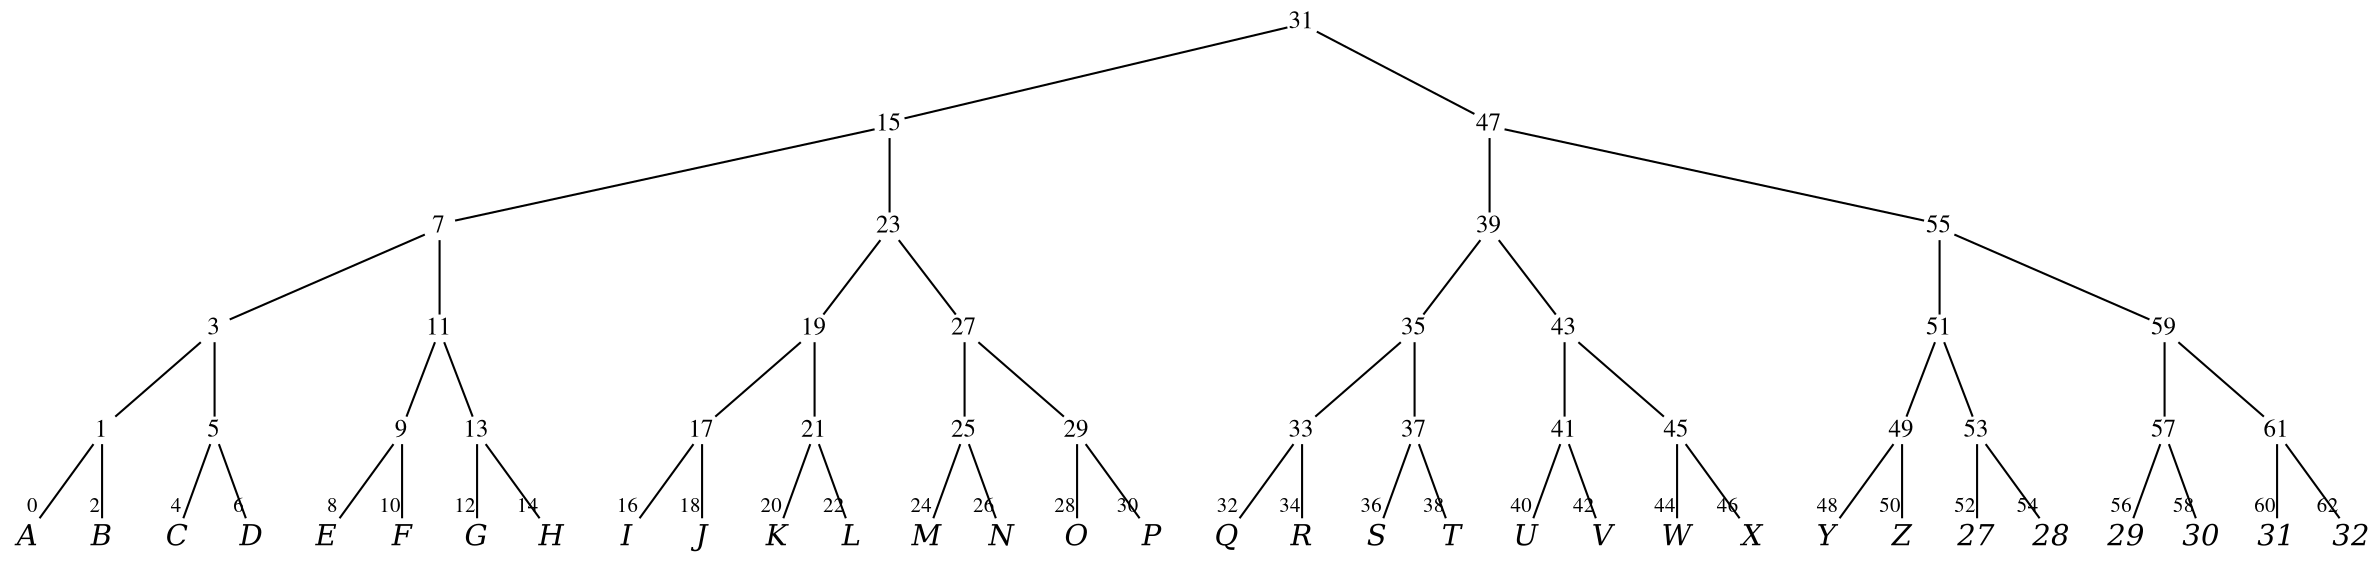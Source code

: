 
digraph vtree {

overlap=false

n31 [label="31",fontname="Times",shape="plaintext",fontsize=12,fixedsize=true,width=.2,height=.18]; 
n15 [label="15",fontname="Times",shape="plaintext",fontsize=12,fixedsize=true,width=.2,height=.18]; 
n7 [label="7",fontname="Times",shape="plaintext",fontsize=12,fixedsize=true,width=.2,height=.18]; 
n3 [label="3",fontname="Times",shape="plaintext",fontsize=12,fixedsize=true,width=.2,height=.18]; 
n1 [label="1",fontname="Times",shape="plaintext",fontsize=12,fixedsize=true,width=.2,height=.18]; 
n0 [label="A",fontname="Times-Italic",fontsize=14,shape="plaintext",fixedsize=true,width=.25,height=.25]; 
n2 [label="B",fontname="Times-Italic",fontsize=14,shape="plaintext",fixedsize=true,width=.25,height=.25]; 
n5 [label="5",fontname="Times",shape="plaintext",fontsize=12,fixedsize=true,width=.2,height=.18]; 
n4 [label="C",fontname="Times-Italic",fontsize=14,shape="plaintext",fixedsize=true,width=.25,height=.25]; 
n6 [label="D",fontname="Times-Italic",fontsize=14,shape="plaintext",fixedsize=true,width=.25,height=.25]; 
n11 [label="11",fontname="Times",shape="plaintext",fontsize=12,fixedsize=true,width=.2,height=.18]; 
n9 [label="9",fontname="Times",shape="plaintext",fontsize=12,fixedsize=true,width=.2,height=.18]; 
n8 [label="E",fontname="Times-Italic",fontsize=14,shape="plaintext",fixedsize=true,width=.25,height=.25]; 
n10 [label="F",fontname="Times-Italic",fontsize=14,shape="plaintext",fixedsize=true,width=.25,height=.25]; 
n13 [label="13",fontname="Times",shape="plaintext",fontsize=12,fixedsize=true,width=.2,height=.18]; 
n12 [label="G",fontname="Times-Italic",fontsize=14,shape="plaintext",fixedsize=true,width=.25,height=.25]; 
n14 [label="H",fontname="Times-Italic",fontsize=14,shape="plaintext",fixedsize=true,width=.25,height=.25]; 
n23 [label="23",fontname="Times",shape="plaintext",fontsize=12,fixedsize=true,width=.2,height=.18]; 
n19 [label="19",fontname="Times",shape="plaintext",fontsize=12,fixedsize=true,width=.2,height=.18]; 
n17 [label="17",fontname="Times",shape="plaintext",fontsize=12,fixedsize=true,width=.2,height=.18]; 
n16 [label="I",fontname="Times-Italic",fontsize=14,shape="plaintext",fixedsize=true,width=.25,height=.25]; 
n18 [label="J",fontname="Times-Italic",fontsize=14,shape="plaintext",fixedsize=true,width=.25,height=.25]; 
n21 [label="21",fontname="Times",shape="plaintext",fontsize=12,fixedsize=true,width=.2,height=.18]; 
n20 [label="K",fontname="Times-Italic",fontsize=14,shape="plaintext",fixedsize=true,width=.25,height=.25]; 
n22 [label="L",fontname="Times-Italic",fontsize=14,shape="plaintext",fixedsize=true,width=.25,height=.25]; 
n27 [label="27",fontname="Times",shape="plaintext",fontsize=12,fixedsize=true,width=.2,height=.18]; 
n25 [label="25",fontname="Times",shape="plaintext",fontsize=12,fixedsize=true,width=.2,height=.18]; 
n24 [label="M",fontname="Times-Italic",fontsize=14,shape="plaintext",fixedsize=true,width=.25,height=.25]; 
n26 [label="N",fontname="Times-Italic",fontsize=14,shape="plaintext",fixedsize=true,width=.25,height=.25]; 
n29 [label="29",fontname="Times",shape="plaintext",fontsize=12,fixedsize=true,width=.2,height=.18]; 
n28 [label="O",fontname="Times-Italic",fontsize=14,shape="plaintext",fixedsize=true,width=.25,height=.25]; 
n30 [label="P",fontname="Times-Italic",fontsize=14,shape="plaintext",fixedsize=true,width=.25,height=.25]; 
n47 [label="47",fontname="Times",shape="plaintext",fontsize=12,fixedsize=true,width=.2,height=.18]; 
n39 [label="39",fontname="Times",shape="plaintext",fontsize=12,fixedsize=true,width=.2,height=.18]; 
n35 [label="35",fontname="Times",shape="plaintext",fontsize=12,fixedsize=true,width=.2,height=.18]; 
n33 [label="33",fontname="Times",shape="plaintext",fontsize=12,fixedsize=true,width=.2,height=.18]; 
n32 [label="Q",fontname="Times-Italic",fontsize=14,shape="plaintext",fixedsize=true,width=.25,height=.25]; 
n34 [label="R",fontname="Times-Italic",fontsize=14,shape="plaintext",fixedsize=true,width=.25,height=.25]; 
n37 [label="37",fontname="Times",shape="plaintext",fontsize=12,fixedsize=true,width=.2,height=.18]; 
n36 [label="S",fontname="Times-Italic",fontsize=14,shape="plaintext",fixedsize=true,width=.25,height=.25]; 
n38 [label="T",fontname="Times-Italic",fontsize=14,shape="plaintext",fixedsize=true,width=.25,height=.25]; 
n43 [label="43",fontname="Times",shape="plaintext",fontsize=12,fixedsize=true,width=.2,height=.18]; 
n41 [label="41",fontname="Times",shape="plaintext",fontsize=12,fixedsize=true,width=.2,height=.18]; 
n40 [label="U",fontname="Times-Italic",fontsize=14,shape="plaintext",fixedsize=true,width=.25,height=.25]; 
n42 [label="V",fontname="Times-Italic",fontsize=14,shape="plaintext",fixedsize=true,width=.25,height=.25]; 
n45 [label="45",fontname="Times",shape="plaintext",fontsize=12,fixedsize=true,width=.2,height=.18]; 
n44 [label="W",fontname="Times-Italic",fontsize=14,shape="plaintext",fixedsize=true,width=.25,height=.25]; 
n46 [label="X",fontname="Times-Italic",fontsize=14,shape="plaintext",fixedsize=true,width=.25,height=.25]; 
n55 [label="55",fontname="Times",shape="plaintext",fontsize=12,fixedsize=true,width=.2,height=.18]; 
n51 [label="51",fontname="Times",shape="plaintext",fontsize=12,fixedsize=true,width=.2,height=.18]; 
n49 [label="49",fontname="Times",shape="plaintext",fontsize=12,fixedsize=true,width=.2,height=.18]; 
n48 [label="Y",fontname="Times-Italic",fontsize=14,shape="plaintext",fixedsize=true,width=.25,height=.25]; 
n50 [label="Z",fontname="Times-Italic",fontsize=14,shape="plaintext",fixedsize=true,width=.25,height=.25]; 
n53 [label="53",fontname="Times",shape="plaintext",fontsize=12,fixedsize=true,width=.2,height=.18]; 
n52 [label="27",fontname="Times-Italic",fontsize=14,shape="plaintext",fixedsize=true,width=.25,height=.25]; 
n54 [label="28",fontname="Times-Italic",fontsize=14,shape="plaintext",fixedsize=true,width=.25,height=.25]; 
n59 [label="59",fontname="Times",shape="plaintext",fontsize=12,fixedsize=true,width=.2,height=.18]; 
n57 [label="57",fontname="Times",shape="plaintext",fontsize=12,fixedsize=true,width=.2,height=.18]; 
n56 [label="29",fontname="Times-Italic",fontsize=14,shape="plaintext",fixedsize=true,width=.25,height=.25]; 
n58 [label="30",fontname="Times-Italic",fontsize=14,shape="plaintext",fixedsize=true,width=.25,height=.25]; 
n61 [label="61",fontname="Times",shape="plaintext",fontsize=12,fixedsize=true,width=.2,height=.18]; 
n60 [label="31",fontname="Times-Italic",fontsize=14,shape="plaintext",fixedsize=true,width=.25,height=.25]; 
n62 [label="32",fontname="Times-Italic",fontsize=14,shape="plaintext",fixedsize=true,width=.25,height=.25]; 
n31->n15 [arrowhead=none];
n15->n7 [arrowhead=none];
n7->n3 [arrowhead=none];
n3->n1 [arrowhead=none];
n1->n0 [headclip=true,arrowhead=none,headlabel="0",labelfontname="Times",labelfontsize=10];
n1->n2 [headclip=true,arrowhead=none,headlabel="2",labelfontname="Times",labelfontsize=10];
n3->n5 [arrowhead=none];
n5->n4 [headclip=true,arrowhead=none,headlabel="4",labelfontname="Times",labelfontsize=10];
n5->n6 [headclip=true,arrowhead=none,headlabel="6",labelfontname="Times",labelfontsize=10];
n7->n11 [arrowhead=none];
n11->n9 [arrowhead=none];
n9->n8 [headclip=true,arrowhead=none,headlabel="8",labelfontname="Times",labelfontsize=10];
n9->n10 [headclip=true,arrowhead=none,headlabel="10",labelfontname="Times",labelfontsize=10];
n11->n13 [arrowhead=none];
n13->n12 [headclip=true,arrowhead=none,headlabel="12",labelfontname="Times",labelfontsize=10];
n13->n14 [headclip=true,arrowhead=none,headlabel="14",labelfontname="Times",labelfontsize=10];
n15->n23 [arrowhead=none];
n23->n19 [arrowhead=none];
n19->n17 [arrowhead=none];
n17->n16 [headclip=true,arrowhead=none,headlabel="16",labelfontname="Times",labelfontsize=10];
n17->n18 [headclip=true,arrowhead=none,headlabel="18",labelfontname="Times",labelfontsize=10];
n19->n21 [arrowhead=none];
n21->n20 [headclip=true,arrowhead=none,headlabel="20",labelfontname="Times",labelfontsize=10];
n21->n22 [headclip=true,arrowhead=none,headlabel="22",labelfontname="Times",labelfontsize=10];
n23->n27 [arrowhead=none];
n27->n25 [arrowhead=none];
n25->n24 [headclip=true,arrowhead=none,headlabel="24",labelfontname="Times",labelfontsize=10];
n25->n26 [headclip=true,arrowhead=none,headlabel="26",labelfontname="Times",labelfontsize=10];
n27->n29 [arrowhead=none];
n29->n28 [headclip=true,arrowhead=none,headlabel="28",labelfontname="Times",labelfontsize=10];
n29->n30 [headclip=true,arrowhead=none,headlabel="30",labelfontname="Times",labelfontsize=10];
n31->n47 [arrowhead=none];
n47->n39 [arrowhead=none];
n39->n35 [arrowhead=none];
n35->n33 [arrowhead=none];
n33->n32 [headclip=true,arrowhead=none,headlabel="32",labelfontname="Times",labelfontsize=10];
n33->n34 [headclip=true,arrowhead=none,headlabel="34",labelfontname="Times",labelfontsize=10];
n35->n37 [arrowhead=none];
n37->n36 [headclip=true,arrowhead=none,headlabel="36",labelfontname="Times",labelfontsize=10];
n37->n38 [headclip=true,arrowhead=none,headlabel="38",labelfontname="Times",labelfontsize=10];
n39->n43 [arrowhead=none];
n43->n41 [arrowhead=none];
n41->n40 [headclip=true,arrowhead=none,headlabel="40",labelfontname="Times",labelfontsize=10];
n41->n42 [headclip=true,arrowhead=none,headlabel="42",labelfontname="Times",labelfontsize=10];
n43->n45 [arrowhead=none];
n45->n44 [headclip=true,arrowhead=none,headlabel="44",labelfontname="Times",labelfontsize=10];
n45->n46 [headclip=true,arrowhead=none,headlabel="46",labelfontname="Times",labelfontsize=10];
n47->n55 [arrowhead=none];
n55->n51 [arrowhead=none];
n51->n49 [arrowhead=none];
n49->n48 [headclip=true,arrowhead=none,headlabel="48",labelfontname="Times",labelfontsize=10];
n49->n50 [headclip=true,arrowhead=none,headlabel="50",labelfontname="Times",labelfontsize=10];
n51->n53 [arrowhead=none];
n53->n52 [headclip=true,arrowhead=none,headlabel="52",labelfontname="Times",labelfontsize=10];
n53->n54 [headclip=true,arrowhead=none,headlabel="54",labelfontname="Times",labelfontsize=10];
n55->n59 [arrowhead=none];
n59->n57 [arrowhead=none];
n57->n56 [headclip=true,arrowhead=none,headlabel="56",labelfontname="Times",labelfontsize=10];
n57->n58 [headclip=true,arrowhead=none,headlabel="58",labelfontname="Times",labelfontsize=10];
n59->n61 [arrowhead=none];
n61->n60 [headclip=true,arrowhead=none,headlabel="60",labelfontname="Times",labelfontsize=10];
n61->n62 [headclip=true,arrowhead=none,headlabel="62",labelfontname="Times",labelfontsize=10];


}